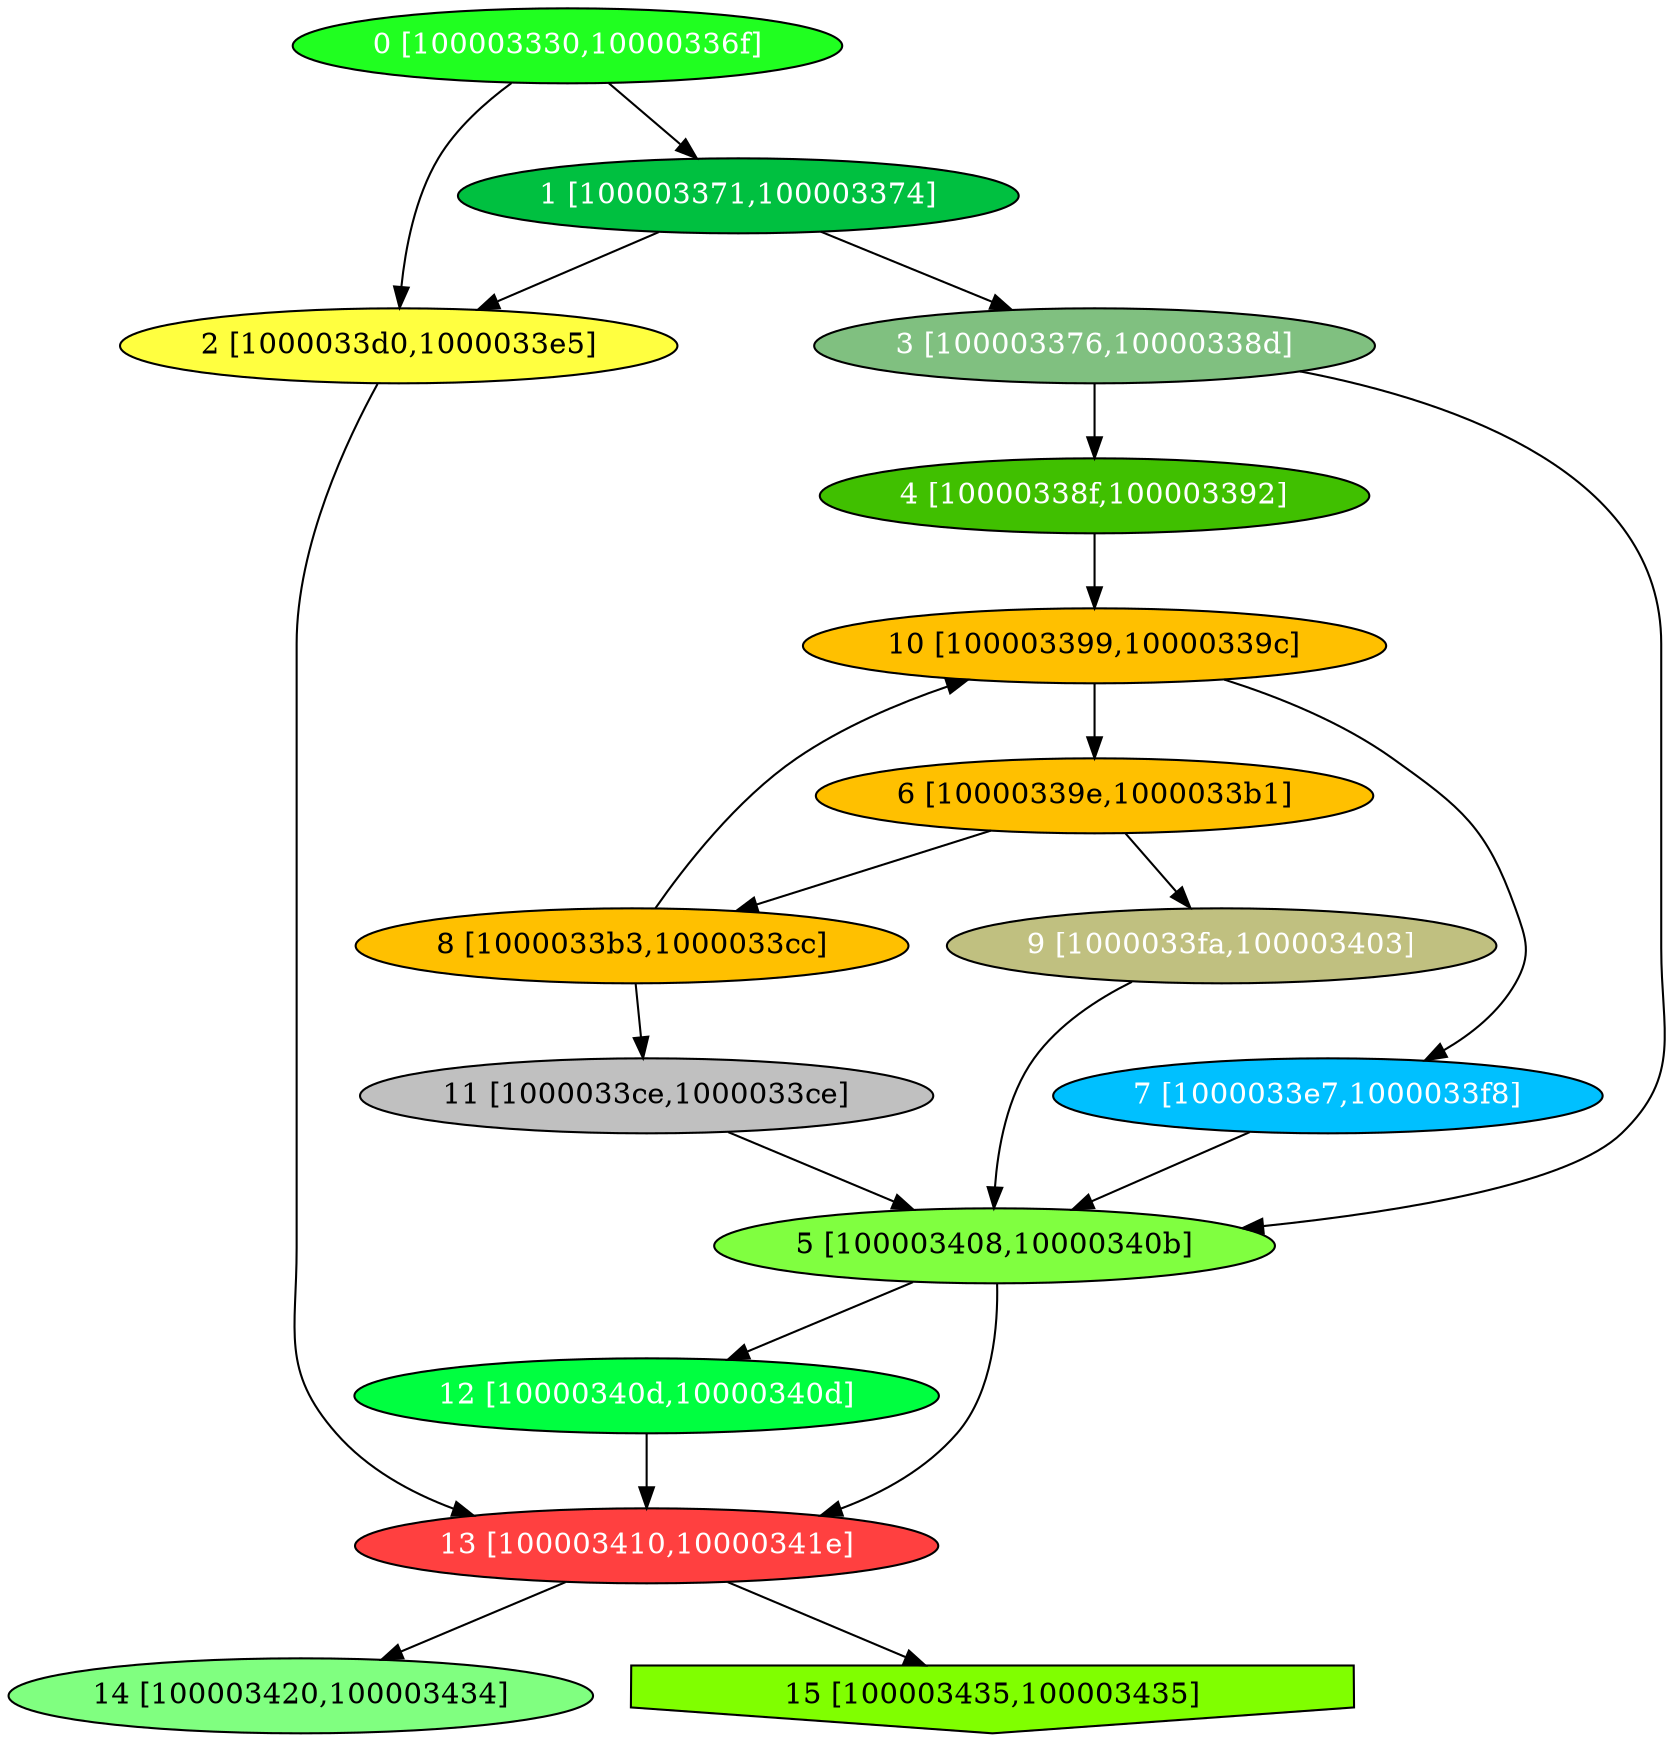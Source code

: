 diGraph gzip{
	gzip_0  [style=filled fillcolor="#20FF20" fontcolor="#ffffff" shape=oval label="0 [100003330,10000336f]"]
	gzip_1  [style=filled fillcolor="#00C040" fontcolor="#ffffff" shape=oval label="1 [100003371,100003374]"]
	gzip_2  [style=filled fillcolor="#FFFF40" fontcolor="#000000" shape=oval label="2 [1000033d0,1000033e5]"]
	gzip_3  [style=filled fillcolor="#80C080" fontcolor="#ffffff" shape=oval label="3 [100003376,10000338d]"]
	gzip_4  [style=filled fillcolor="#40C000" fontcolor="#ffffff" shape=oval label="4 [10000338f,100003392]"]
	gzip_5  [style=filled fillcolor="#80FF40" fontcolor="#000000" shape=oval label="5 [100003408,10000340b]"]
	gzip_6  [style=filled fillcolor="#FFC000" fontcolor="#000000" shape=oval label="6 [10000339e,1000033b1]"]
	gzip_7  [style=filled fillcolor="#00C0FF" fontcolor="#ffffff" shape=oval label="7 [1000033e7,1000033f8]"]
	gzip_8  [style=filled fillcolor="#FFC000" fontcolor="#000000" shape=oval label="8 [1000033b3,1000033cc]"]
	gzip_9  [style=filled fillcolor="#C0C080" fontcolor="#ffffff" shape=oval label="9 [1000033fa,100003403]"]
	gzip_a  [style=filled fillcolor="#FFC000" fontcolor="#000000" shape=oval label="10 [100003399,10000339c]"]
	gzip_b  [style=filled fillcolor="#C0C0C0" fontcolor="#000000" shape=oval label="11 [1000033ce,1000033ce]"]
	gzip_c  [style=filled fillcolor="#00FF40" fontcolor="#ffffff" shape=oval label="12 [10000340d,10000340d]"]
	gzip_d  [style=filled fillcolor="#FF4040" fontcolor="#ffffff" shape=oval label="13 [100003410,10000341e]"]
	gzip_e  [style=filled fillcolor="#80FF80" fontcolor="#000000" shape=oval label="14 [100003420,100003434]"]
	gzip_f  [style=filled fillcolor="#80FF00" fontcolor="#000000" shape=invhouse label="15 [100003435,100003435]"]

	gzip_0 -> gzip_1
	gzip_0 -> gzip_2
	gzip_1 -> gzip_2
	gzip_1 -> gzip_3
	gzip_2 -> gzip_d
	gzip_3 -> gzip_4
	gzip_3 -> gzip_5
	gzip_4 -> gzip_a
	gzip_5 -> gzip_c
	gzip_5 -> gzip_d
	gzip_6 -> gzip_8
	gzip_6 -> gzip_9
	gzip_7 -> gzip_5
	gzip_8 -> gzip_a
	gzip_8 -> gzip_b
	gzip_9 -> gzip_5
	gzip_a -> gzip_6
	gzip_a -> gzip_7
	gzip_b -> gzip_5
	gzip_c -> gzip_d
	gzip_d -> gzip_e
	gzip_d -> gzip_f
}